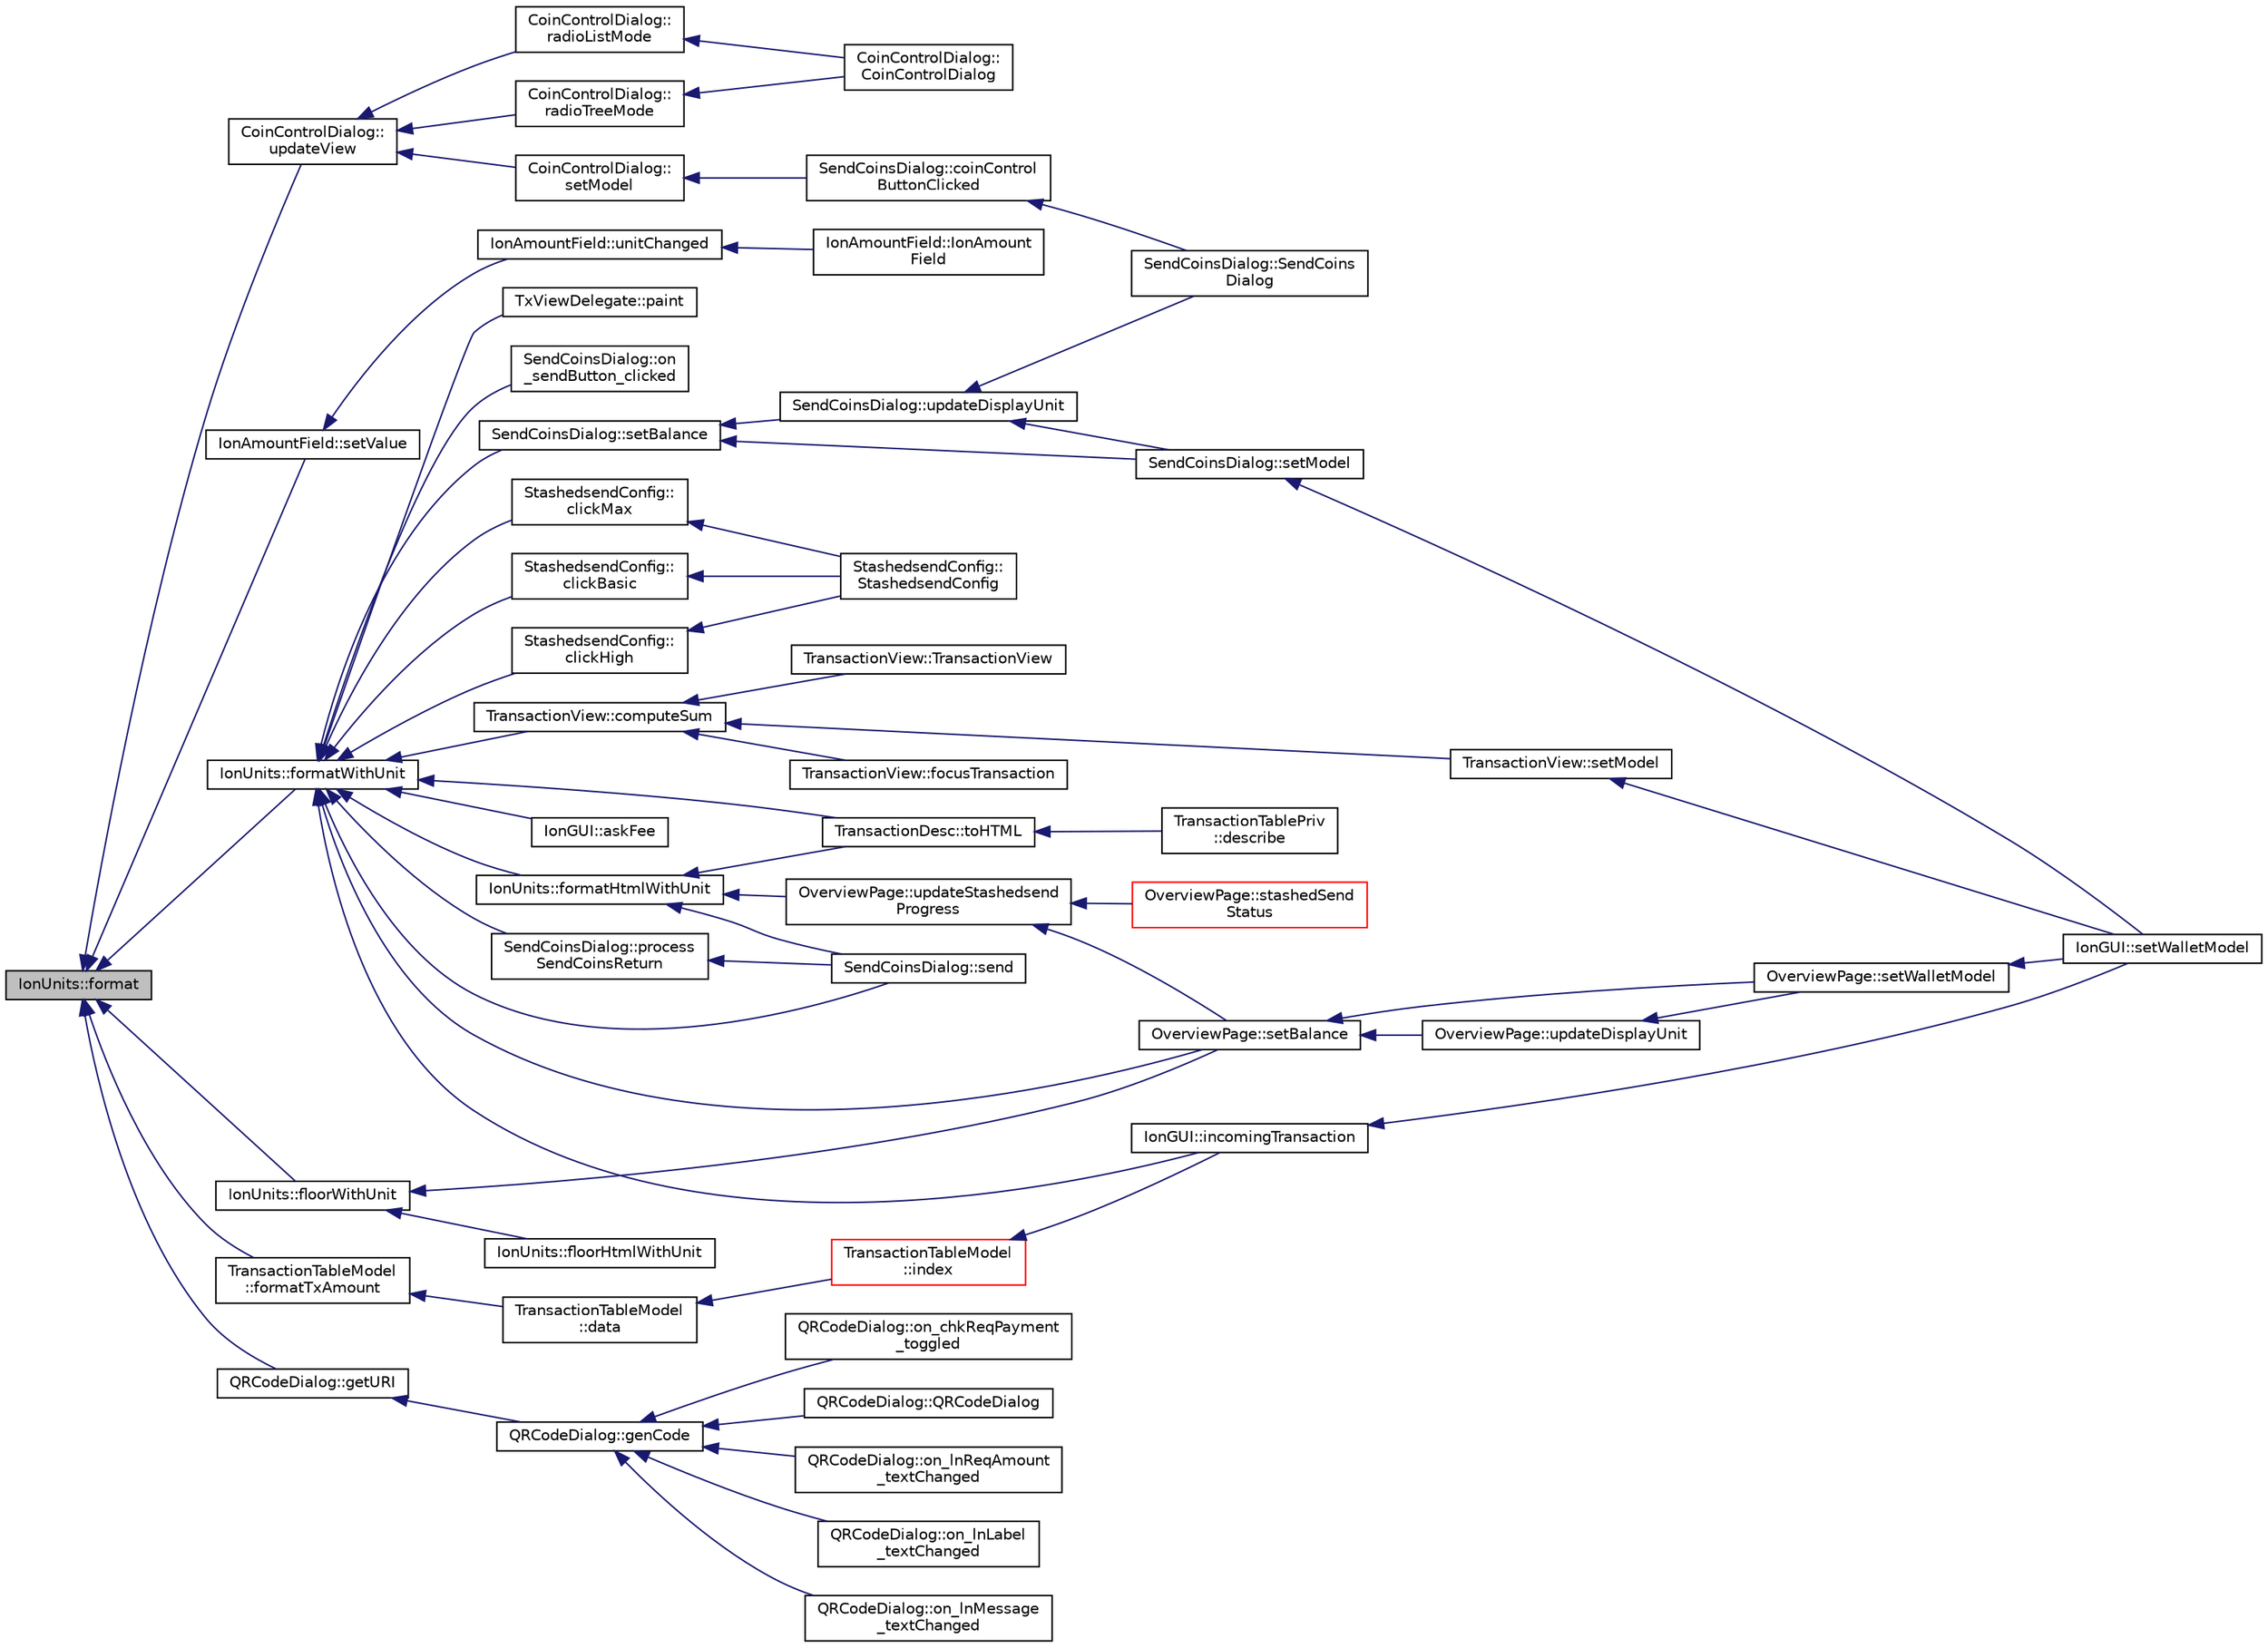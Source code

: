 digraph "IonUnits::format"
{
  edge [fontname="Helvetica",fontsize="10",labelfontname="Helvetica",labelfontsize="10"];
  node [fontname="Helvetica",fontsize="10",shape=record];
  rankdir="LR";
  Node169 [label="IonUnits::format",height=0.2,width=0.4,color="black", fillcolor="grey75", style="filled", fontcolor="black"];
  Node169 -> Node170 [dir="back",color="midnightblue",fontsize="10",style="solid",fontname="Helvetica"];
  Node170 [label="CoinControlDialog::\lupdateView",height=0.2,width=0.4,color="black", fillcolor="white", style="filled",URL="$dd/dfb/class_coin_control_dialog.html#aadea33050e5c1efd5eae8d2fcfa721f9"];
  Node170 -> Node171 [dir="back",color="midnightblue",fontsize="10",style="solid",fontname="Helvetica"];
  Node171 [label="CoinControlDialog::\lsetModel",height=0.2,width=0.4,color="black", fillcolor="white", style="filled",URL="$dd/dfb/class_coin_control_dialog.html#a4c34a48574814089c54f763a22f5317a"];
  Node171 -> Node172 [dir="back",color="midnightblue",fontsize="10",style="solid",fontname="Helvetica"];
  Node172 [label="SendCoinsDialog::coinControl\lButtonClicked",height=0.2,width=0.4,color="black", fillcolor="white", style="filled",URL="$d6/de6/class_send_coins_dialog.html#a59d757d9e4bea5b380eb480fd79cfb49"];
  Node172 -> Node173 [dir="back",color="midnightblue",fontsize="10",style="solid",fontname="Helvetica"];
  Node173 [label="SendCoinsDialog::SendCoins\lDialog",height=0.2,width=0.4,color="black", fillcolor="white", style="filled",URL="$d6/de6/class_send_coins_dialog.html#a0df5bc29d1df68eda44826651afc595f"];
  Node170 -> Node174 [dir="back",color="midnightblue",fontsize="10",style="solid",fontname="Helvetica"];
  Node174 [label="CoinControlDialog::\lradioTreeMode",height=0.2,width=0.4,color="black", fillcolor="white", style="filled",URL="$dd/dfb/class_coin_control_dialog.html#a1990d478f3ffba666c358a4f1bd395ec"];
  Node174 -> Node175 [dir="back",color="midnightblue",fontsize="10",style="solid",fontname="Helvetica"];
  Node175 [label="CoinControlDialog::\lCoinControlDialog",height=0.2,width=0.4,color="black", fillcolor="white", style="filled",URL="$dd/dfb/class_coin_control_dialog.html#a0945e59c25f956fdab199dbaf252eff5"];
  Node170 -> Node176 [dir="back",color="midnightblue",fontsize="10",style="solid",fontname="Helvetica"];
  Node176 [label="CoinControlDialog::\lradioListMode",height=0.2,width=0.4,color="black", fillcolor="white", style="filled",URL="$dd/dfb/class_coin_control_dialog.html#a775c6d290cb63667a434b09072094533"];
  Node176 -> Node175 [dir="back",color="midnightblue",fontsize="10",style="solid",fontname="Helvetica"];
  Node169 -> Node177 [dir="back",color="midnightblue",fontsize="10",style="solid",fontname="Helvetica"];
  Node177 [label="IonAmountField::setValue",height=0.2,width=0.4,color="black", fillcolor="white", style="filled",URL="$db/d1e/class_ion_amount_field.html#aaf462b398d6ce3ad0b098faff7fe61f5"];
  Node177 -> Node178 [dir="back",color="midnightblue",fontsize="10",style="solid",fontname="Helvetica"];
  Node178 [label="IonAmountField::unitChanged",height=0.2,width=0.4,color="black", fillcolor="white", style="filled",URL="$db/d1e/class_ion_amount_field.html#ab132867db4e70f3aba5fb81a68958fc2"];
  Node178 -> Node179 [dir="back",color="midnightblue",fontsize="10",style="solid",fontname="Helvetica"];
  Node179 [label="IonAmountField::IonAmount\lField",height=0.2,width=0.4,color="black", fillcolor="white", style="filled",URL="$db/d1e/class_ion_amount_field.html#ad5484b071ef796866b4d444c7eaa38d4"];
  Node169 -> Node180 [dir="back",color="midnightblue",fontsize="10",style="solid",fontname="Helvetica"];
  Node180 [label="IonUnits::formatWithUnit",height=0.2,width=0.4,color="black", fillcolor="white", style="filled",URL="$d7/dab/class_ion_units.html#a07052cd4b4b8496b73ffe657432a8624",tooltip="Format as string (with unit) "];
  Node180 -> Node181 [dir="back",color="midnightblue",fontsize="10",style="solid",fontname="Helvetica"];
  Node181 [label="IonGUI::askFee",height=0.2,width=0.4,color="black", fillcolor="white", style="filled",URL="$dc/d0b/class_ion_g_u_i.html#a53aaa5c2286e3c045c55b554470c5dee",tooltip="Asks the user whether to pay the transaction fee or to cancel the transaction. "];
  Node180 -> Node182 [dir="back",color="midnightblue",fontsize="10",style="solid",fontname="Helvetica"];
  Node182 [label="IonGUI::incomingTransaction",height=0.2,width=0.4,color="black", fillcolor="white", style="filled",URL="$dc/d0b/class_ion_g_u_i.html#acdb78c5d98fb4528bd0e9f5b9c5ad048",tooltip="Show incoming transaction notification for new transactions. "];
  Node182 -> Node183 [dir="back",color="midnightblue",fontsize="10",style="solid",fontname="Helvetica"];
  Node183 [label="IonGUI::setWalletModel",height=0.2,width=0.4,color="black", fillcolor="white", style="filled",URL="$dc/d0b/class_ion_g_u_i.html#a37f87db65498b036d387c705a749c45d",tooltip="Set the wallet model. "];
  Node180 -> Node184 [dir="back",color="midnightblue",fontsize="10",style="solid",fontname="Helvetica"];
  Node184 [label="IonUnits::formatHtmlWithUnit",height=0.2,width=0.4,color="black", fillcolor="white", style="filled",URL="$d7/dab/class_ion_units.html#a93a4fcdd7d407be3b5ff404c678d7bf3"];
  Node184 -> Node185 [dir="back",color="midnightblue",fontsize="10",style="solid",fontname="Helvetica"];
  Node185 [label="OverviewPage::updateStashedsend\lProgress",height=0.2,width=0.4,color="black", fillcolor="white", style="filled",URL="$d1/d91/class_overview_page.html#acf4dda06d83173e5c701f4953c6a09aa"];
  Node185 -> Node186 [dir="back",color="midnightblue",fontsize="10",style="solid",fontname="Helvetica"];
  Node186 [label="OverviewPage::setBalance",height=0.2,width=0.4,color="black", fillcolor="white", style="filled",URL="$d1/d91/class_overview_page.html#a070a269ea7c7aacf129e6325fcd8343a"];
  Node186 -> Node187 [dir="back",color="midnightblue",fontsize="10",style="solid",fontname="Helvetica"];
  Node187 [label="OverviewPage::setWalletModel",height=0.2,width=0.4,color="black", fillcolor="white", style="filled",URL="$d1/d91/class_overview_page.html#a2ed52a3a87e9c74fee38fa873c9bc71f"];
  Node187 -> Node183 [dir="back",color="midnightblue",fontsize="10",style="solid",fontname="Helvetica"];
  Node186 -> Node188 [dir="back",color="midnightblue",fontsize="10",style="solid",fontname="Helvetica"];
  Node188 [label="OverviewPage::updateDisplayUnit",height=0.2,width=0.4,color="black", fillcolor="white", style="filled",URL="$d1/d91/class_overview_page.html#a03f19b9afd9af4b72d9bba7b0c7cf900"];
  Node188 -> Node187 [dir="back",color="midnightblue",fontsize="10",style="solid",fontname="Helvetica"];
  Node185 -> Node189 [dir="back",color="midnightblue",fontsize="10",style="solid",fontname="Helvetica"];
  Node189 [label="OverviewPage::stashedSend\lStatus",height=0.2,width=0.4,color="red", fillcolor="white", style="filled",URL="$d1/d91/class_overview_page.html#ac6d1b3475132a87b31c1510014e4d0e7"];
  Node184 -> Node193 [dir="back",color="midnightblue",fontsize="10",style="solid",fontname="Helvetica"];
  Node193 [label="SendCoinsDialog::send",height=0.2,width=0.4,color="black", fillcolor="white", style="filled",URL="$d6/de6/class_send_coins_dialog.html#afd8d436a16ea7dba1276e8fdfdc8b2d3"];
  Node184 -> Node194 [dir="back",color="midnightblue",fontsize="10",style="solid",fontname="Helvetica"];
  Node194 [label="TransactionDesc::toHTML",height=0.2,width=0.4,color="black", fillcolor="white", style="filled",URL="$d4/da9/class_transaction_desc.html#ab7c9dbb2048aae121dd9d75df86e64f4"];
  Node194 -> Node195 [dir="back",color="midnightblue",fontsize="10",style="solid",fontname="Helvetica"];
  Node195 [label="TransactionTablePriv\l::describe",height=0.2,width=0.4,color="black", fillcolor="white", style="filled",URL="$d2/ddb/class_transaction_table_priv.html#ab08d44e16bf6dd95b5b83959b3013780"];
  Node180 -> Node196 [dir="back",color="midnightblue",fontsize="10",style="solid",fontname="Helvetica"];
  Node196 [label="TxViewDelegate::paint",height=0.2,width=0.4,color="black", fillcolor="white", style="filled",URL="$da/db0/class_tx_view_delegate.html#aeb314283e3a3fae5099d95c7b3309d57"];
  Node180 -> Node186 [dir="back",color="midnightblue",fontsize="10",style="solid",fontname="Helvetica"];
  Node180 -> Node197 [dir="back",color="midnightblue",fontsize="10",style="solid",fontname="Helvetica"];
  Node197 [label="SendCoinsDialog::on\l_sendButton_clicked",height=0.2,width=0.4,color="black", fillcolor="white", style="filled",URL="$d6/de6/class_send_coins_dialog.html#a2cab7cf9ea5040b9e2189297f7d3c764"];
  Node180 -> Node193 [dir="back",color="midnightblue",fontsize="10",style="solid",fontname="Helvetica"];
  Node180 -> Node198 [dir="back",color="midnightblue",fontsize="10",style="solid",fontname="Helvetica"];
  Node198 [label="SendCoinsDialog::setBalance",height=0.2,width=0.4,color="black", fillcolor="white", style="filled",URL="$d6/de6/class_send_coins_dialog.html#a7f02f2589cb65b508ccb3b02aad06979"];
  Node198 -> Node199 [dir="back",color="midnightblue",fontsize="10",style="solid",fontname="Helvetica"];
  Node199 [label="SendCoinsDialog::setModel",height=0.2,width=0.4,color="black", fillcolor="white", style="filled",URL="$d6/de6/class_send_coins_dialog.html#a73a6c1b1850a334ee652ac167713a2aa"];
  Node199 -> Node183 [dir="back",color="midnightblue",fontsize="10",style="solid",fontname="Helvetica"];
  Node198 -> Node200 [dir="back",color="midnightblue",fontsize="10",style="solid",fontname="Helvetica"];
  Node200 [label="SendCoinsDialog::updateDisplayUnit",height=0.2,width=0.4,color="black", fillcolor="white", style="filled",URL="$d6/de6/class_send_coins_dialog.html#a74815ad8502b126200b6fd2e59e9f042"];
  Node200 -> Node173 [dir="back",color="midnightblue",fontsize="10",style="solid",fontname="Helvetica"];
  Node200 -> Node199 [dir="back",color="midnightblue",fontsize="10",style="solid",fontname="Helvetica"];
  Node180 -> Node201 [dir="back",color="midnightblue",fontsize="10",style="solid",fontname="Helvetica"];
  Node201 [label="SendCoinsDialog::process\lSendCoinsReturn",height=0.2,width=0.4,color="black", fillcolor="white", style="filled",URL="$d6/de6/class_send_coins_dialog.html#a349fff162bb43ec63e56e8f7db203a66"];
  Node201 -> Node193 [dir="back",color="midnightblue",fontsize="10",style="solid",fontname="Helvetica"];
  Node180 -> Node202 [dir="back",color="midnightblue",fontsize="10",style="solid",fontname="Helvetica"];
  Node202 [label="StashedsendConfig::\lclickBasic",height=0.2,width=0.4,color="black", fillcolor="white", style="filled",URL="$d9/d44/class_stashedsend_config.html#a6b4fbf9645e083addcc01e87fd0299c9"];
  Node202 -> Node203 [dir="back",color="midnightblue",fontsize="10",style="solid",fontname="Helvetica"];
  Node203 [label="StashedsendConfig::\lStashedsendConfig",height=0.2,width=0.4,color="black", fillcolor="white", style="filled",URL="$d9/d44/class_stashedsend_config.html#a9ae47587db2192b45577c89dfa3fdfb8"];
  Node180 -> Node204 [dir="back",color="midnightblue",fontsize="10",style="solid",fontname="Helvetica"];
  Node204 [label="StashedsendConfig::\lclickHigh",height=0.2,width=0.4,color="black", fillcolor="white", style="filled",URL="$d9/d44/class_stashedsend_config.html#a06e5cc8150f163529d46c93085039f03"];
  Node204 -> Node203 [dir="back",color="midnightblue",fontsize="10",style="solid",fontname="Helvetica"];
  Node180 -> Node205 [dir="back",color="midnightblue",fontsize="10",style="solid",fontname="Helvetica"];
  Node205 [label="StashedsendConfig::\lclickMax",height=0.2,width=0.4,color="black", fillcolor="white", style="filled",URL="$d9/d44/class_stashedsend_config.html#a1c0027df4b89dd270fdb5f5a09df4236"];
  Node205 -> Node203 [dir="back",color="midnightblue",fontsize="10",style="solid",fontname="Helvetica"];
  Node180 -> Node194 [dir="back",color="midnightblue",fontsize="10",style="solid",fontname="Helvetica"];
  Node180 -> Node206 [dir="back",color="midnightblue",fontsize="10",style="solid",fontname="Helvetica"];
  Node206 [label="TransactionView::computeSum",height=0.2,width=0.4,color="black", fillcolor="white", style="filled",URL="$d2/d2c/class_transaction_view.html#abb2ea48a61bb12a0dda9d63952adc50e",tooltip="Compute sum of all selected transactions. "];
  Node206 -> Node207 [dir="back",color="midnightblue",fontsize="10",style="solid",fontname="Helvetica"];
  Node207 [label="TransactionView::TransactionView",height=0.2,width=0.4,color="black", fillcolor="white", style="filled",URL="$d2/d2c/class_transaction_view.html#a0c5e8b90206b4e8b8bf68dd7e319798f"];
  Node206 -> Node208 [dir="back",color="midnightblue",fontsize="10",style="solid",fontname="Helvetica"];
  Node208 [label="TransactionView::setModel",height=0.2,width=0.4,color="black", fillcolor="white", style="filled",URL="$d2/d2c/class_transaction_view.html#a4920c2cd57d72eb50248948fa160c83c"];
  Node208 -> Node183 [dir="back",color="midnightblue",fontsize="10",style="solid",fontname="Helvetica"];
  Node206 -> Node209 [dir="back",color="midnightblue",fontsize="10",style="solid",fontname="Helvetica"];
  Node209 [label="TransactionView::focusTransaction",height=0.2,width=0.4,color="black", fillcolor="white", style="filled",URL="$d2/d2c/class_transaction_view.html#ab6d126806467ae9dc273cbe19a7477cc"];
  Node169 -> Node210 [dir="back",color="midnightblue",fontsize="10",style="solid",fontname="Helvetica"];
  Node210 [label="IonUnits::floorWithUnit",height=0.2,width=0.4,color="black", fillcolor="white", style="filled",URL="$d7/dab/class_ion_units.html#a1e7cb2ff33bec9e9e01e96d213a5bbfa",tooltip="Format as string (with unit) but floor value up to \"digits\" settings. "];
  Node210 -> Node211 [dir="back",color="midnightblue",fontsize="10",style="solid",fontname="Helvetica"];
  Node211 [label="IonUnits::floorHtmlWithUnit",height=0.2,width=0.4,color="black", fillcolor="white", style="filled",URL="$d7/dab/class_ion_units.html#af0b5d197b2de9335f45141b9ad0fa64d"];
  Node210 -> Node186 [dir="back",color="midnightblue",fontsize="10",style="solid",fontname="Helvetica"];
  Node169 -> Node212 [dir="back",color="midnightblue",fontsize="10",style="solid",fontname="Helvetica"];
  Node212 [label="QRCodeDialog::getURI",height=0.2,width=0.4,color="black", fillcolor="white", style="filled",URL="$db/dd7/class_q_r_code_dialog.html#a4f4b945407ffd62f9a619c158d9ebd5c"];
  Node212 -> Node213 [dir="back",color="midnightblue",fontsize="10",style="solid",fontname="Helvetica"];
  Node213 [label="QRCodeDialog::genCode",height=0.2,width=0.4,color="black", fillcolor="white", style="filled",URL="$db/dd7/class_q_r_code_dialog.html#a72ee8eb3c9145ffd6ea76ac29c305825"];
  Node213 -> Node214 [dir="back",color="midnightblue",fontsize="10",style="solid",fontname="Helvetica"];
  Node214 [label="QRCodeDialog::QRCodeDialog",height=0.2,width=0.4,color="black", fillcolor="white", style="filled",URL="$db/dd7/class_q_r_code_dialog.html#a63fda437259e0e0129560517b90f32fa"];
  Node213 -> Node215 [dir="back",color="midnightblue",fontsize="10",style="solid",fontname="Helvetica"];
  Node215 [label="QRCodeDialog::on_lnReqAmount\l_textChanged",height=0.2,width=0.4,color="black", fillcolor="white", style="filled",URL="$db/dd7/class_q_r_code_dialog.html#ad7cdbe29bc6d0b5d6c8f1a29807c4e12"];
  Node213 -> Node216 [dir="back",color="midnightblue",fontsize="10",style="solid",fontname="Helvetica"];
  Node216 [label="QRCodeDialog::on_lnLabel\l_textChanged",height=0.2,width=0.4,color="black", fillcolor="white", style="filled",URL="$db/dd7/class_q_r_code_dialog.html#a3386bf30b08e2ff475930732e7da715f"];
  Node213 -> Node217 [dir="back",color="midnightblue",fontsize="10",style="solid",fontname="Helvetica"];
  Node217 [label="QRCodeDialog::on_lnMessage\l_textChanged",height=0.2,width=0.4,color="black", fillcolor="white", style="filled",URL="$db/dd7/class_q_r_code_dialog.html#a8f466aa1386aadda36752b944ea7079c"];
  Node213 -> Node218 [dir="back",color="midnightblue",fontsize="10",style="solid",fontname="Helvetica"];
  Node218 [label="QRCodeDialog::on_chkReqPayment\l_toggled",height=0.2,width=0.4,color="black", fillcolor="white", style="filled",URL="$db/dd7/class_q_r_code_dialog.html#a454fdb0bdecd9c049935c00e3d072d1d"];
  Node169 -> Node219 [dir="back",color="midnightblue",fontsize="10",style="solid",fontname="Helvetica"];
  Node219 [label="TransactionTableModel\l::formatTxAmount",height=0.2,width=0.4,color="black", fillcolor="white", style="filled",URL="$d7/dfe/class_transaction_table_model.html#a6a3a35bfb8d6ca2a3615bcbc247f0228"];
  Node219 -> Node220 [dir="back",color="midnightblue",fontsize="10",style="solid",fontname="Helvetica"];
  Node220 [label="TransactionTableModel\l::data",height=0.2,width=0.4,color="black", fillcolor="white", style="filled",URL="$d7/dfe/class_transaction_table_model.html#a02173c31b6014bff182e320217e30e10"];
  Node220 -> Node221 [dir="back",color="midnightblue",fontsize="10",style="solid",fontname="Helvetica"];
  Node221 [label="TransactionTableModel\l::index",height=0.2,width=0.4,color="red", fillcolor="white", style="filled",URL="$d7/dfe/class_transaction_table_model.html#af3a9a49314f80268a77a704f7f028905"];
  Node221 -> Node182 [dir="back",color="midnightblue",fontsize="10",style="solid",fontname="Helvetica"];
}
